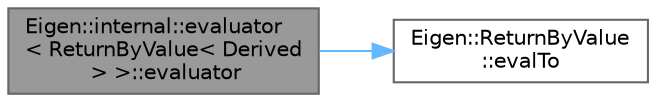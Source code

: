 digraph "Eigen::internal::evaluator&lt; ReturnByValue&lt; Derived &gt; &gt;::evaluator"
{
 // LATEX_PDF_SIZE
  bgcolor="transparent";
  edge [fontname=Helvetica,fontsize=10,labelfontname=Helvetica,labelfontsize=10];
  node [fontname=Helvetica,fontsize=10,shape=box,height=0.2,width=0.4];
  rankdir="LR";
  Node1 [id="Node000001",label="Eigen::internal::evaluator\l\< ReturnByValue\< Derived\l \> \>::evaluator",height=0.2,width=0.4,color="gray40", fillcolor="grey60", style="filled", fontcolor="black",tooltip=" "];
  Node1 -> Node2 [id="edge1_Node000001_Node000002",color="steelblue1",style="solid",tooltip=" "];
  Node2 [id="Node000002",label="Eigen::ReturnByValue\l::evalTo",height=0.2,width=0.4,color="grey40", fillcolor="white", style="filled",URL="$class_eigen_1_1_return_by_value.html#aeeb8c9df6d5dcf039f2b622a954e9bf7",tooltip=" "];
}
